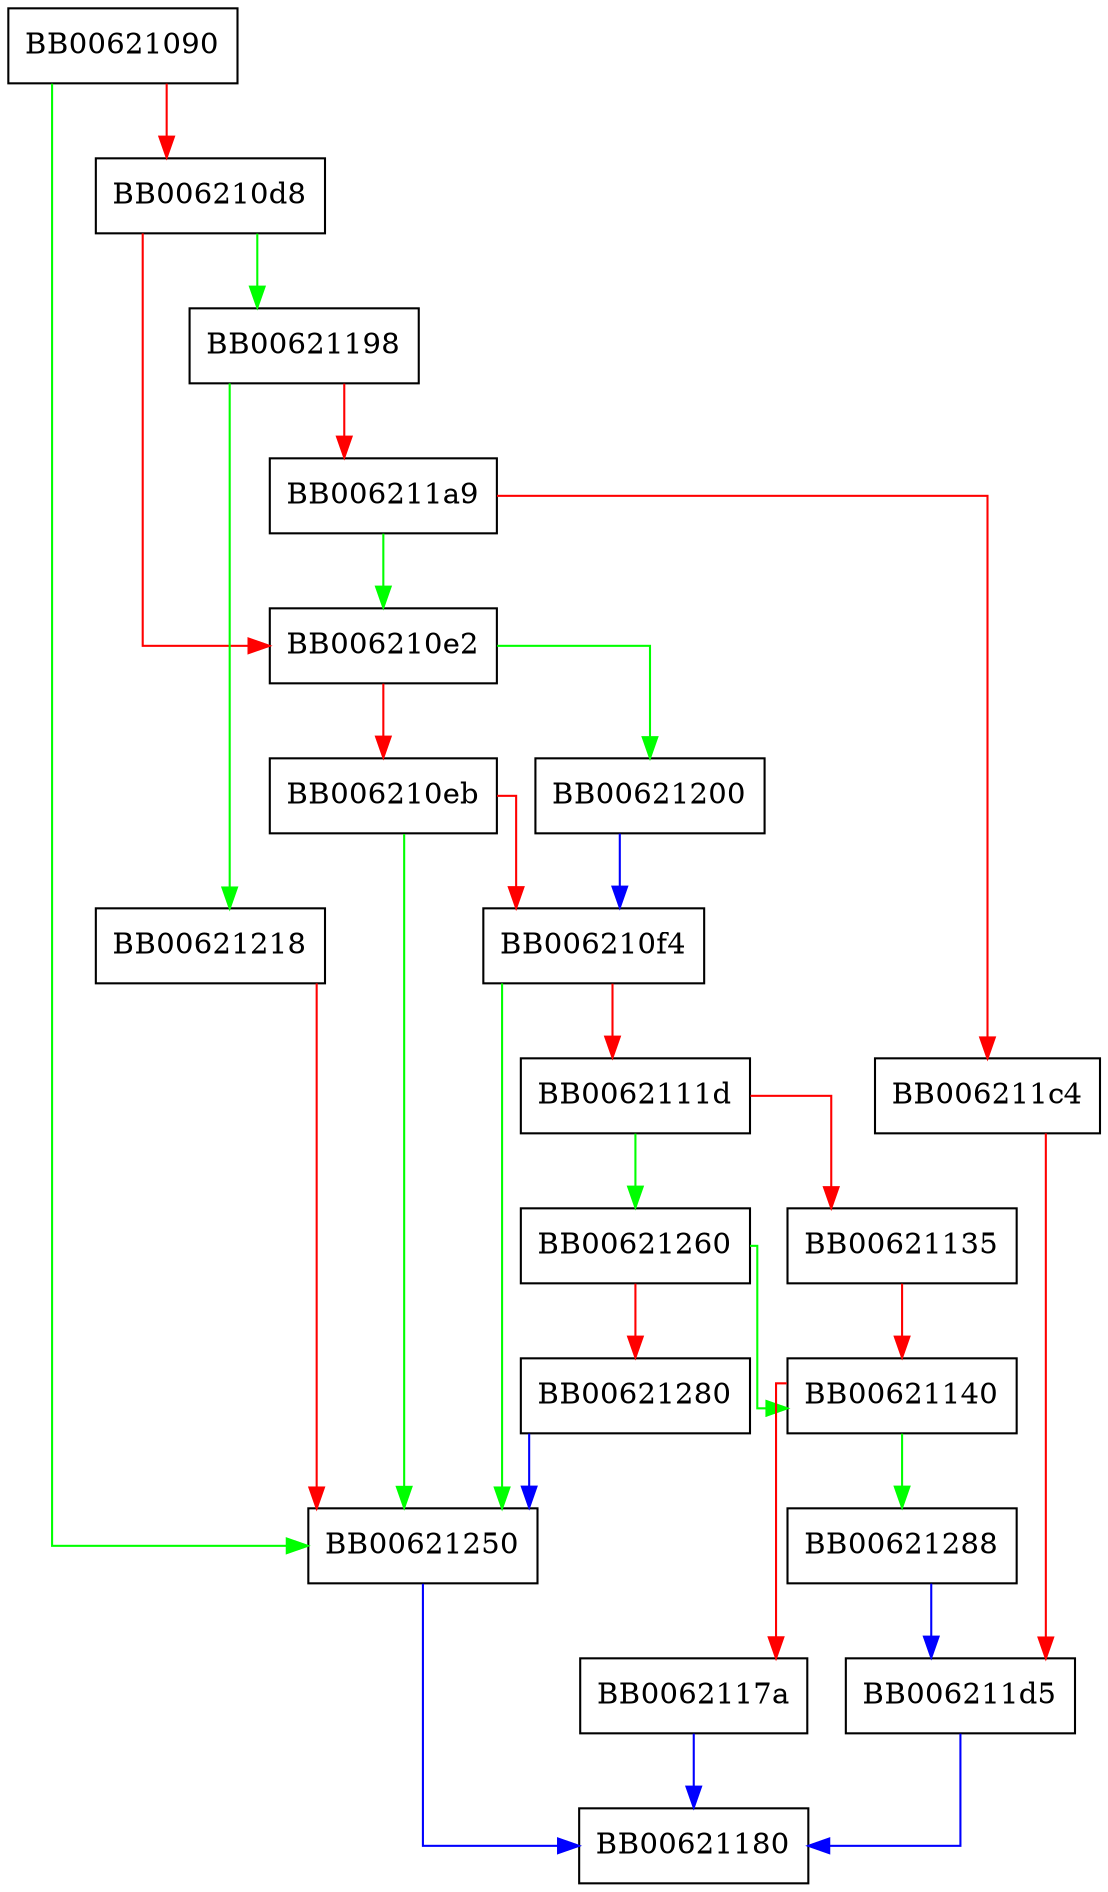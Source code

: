 digraph PKCS12_setup_mac {
  node [shape="box"];
  graph [splines=ortho];
  BB00621090 -> BB00621250 [color="green"];
  BB00621090 -> BB006210d8 [color="red"];
  BB006210d8 -> BB00621198 [color="green"];
  BB006210d8 -> BB006210e2 [color="red"];
  BB006210e2 -> BB00621200 [color="green"];
  BB006210e2 -> BB006210eb [color="red"];
  BB006210eb -> BB00621250 [color="green"];
  BB006210eb -> BB006210f4 [color="red"];
  BB006210f4 -> BB00621250 [color="green"];
  BB006210f4 -> BB0062111d [color="red"];
  BB0062111d -> BB00621260 [color="green"];
  BB0062111d -> BB00621135 [color="red"];
  BB00621135 -> BB00621140 [color="red"];
  BB00621140 -> BB00621288 [color="green"];
  BB00621140 -> BB0062117a [color="red"];
  BB0062117a -> BB00621180 [color="blue"];
  BB00621198 -> BB00621218 [color="green"];
  BB00621198 -> BB006211a9 [color="red"];
  BB006211a9 -> BB006210e2 [color="green"];
  BB006211a9 -> BB006211c4 [color="red"];
  BB006211c4 -> BB006211d5 [color="red"];
  BB006211d5 -> BB00621180 [color="blue"];
  BB00621200 -> BB006210f4 [color="blue"];
  BB00621218 -> BB00621250 [color="red"];
  BB00621250 -> BB00621180 [color="blue"];
  BB00621260 -> BB00621140 [color="green"];
  BB00621260 -> BB00621280 [color="red"];
  BB00621280 -> BB00621250 [color="blue"];
  BB00621288 -> BB006211d5 [color="blue"];
}